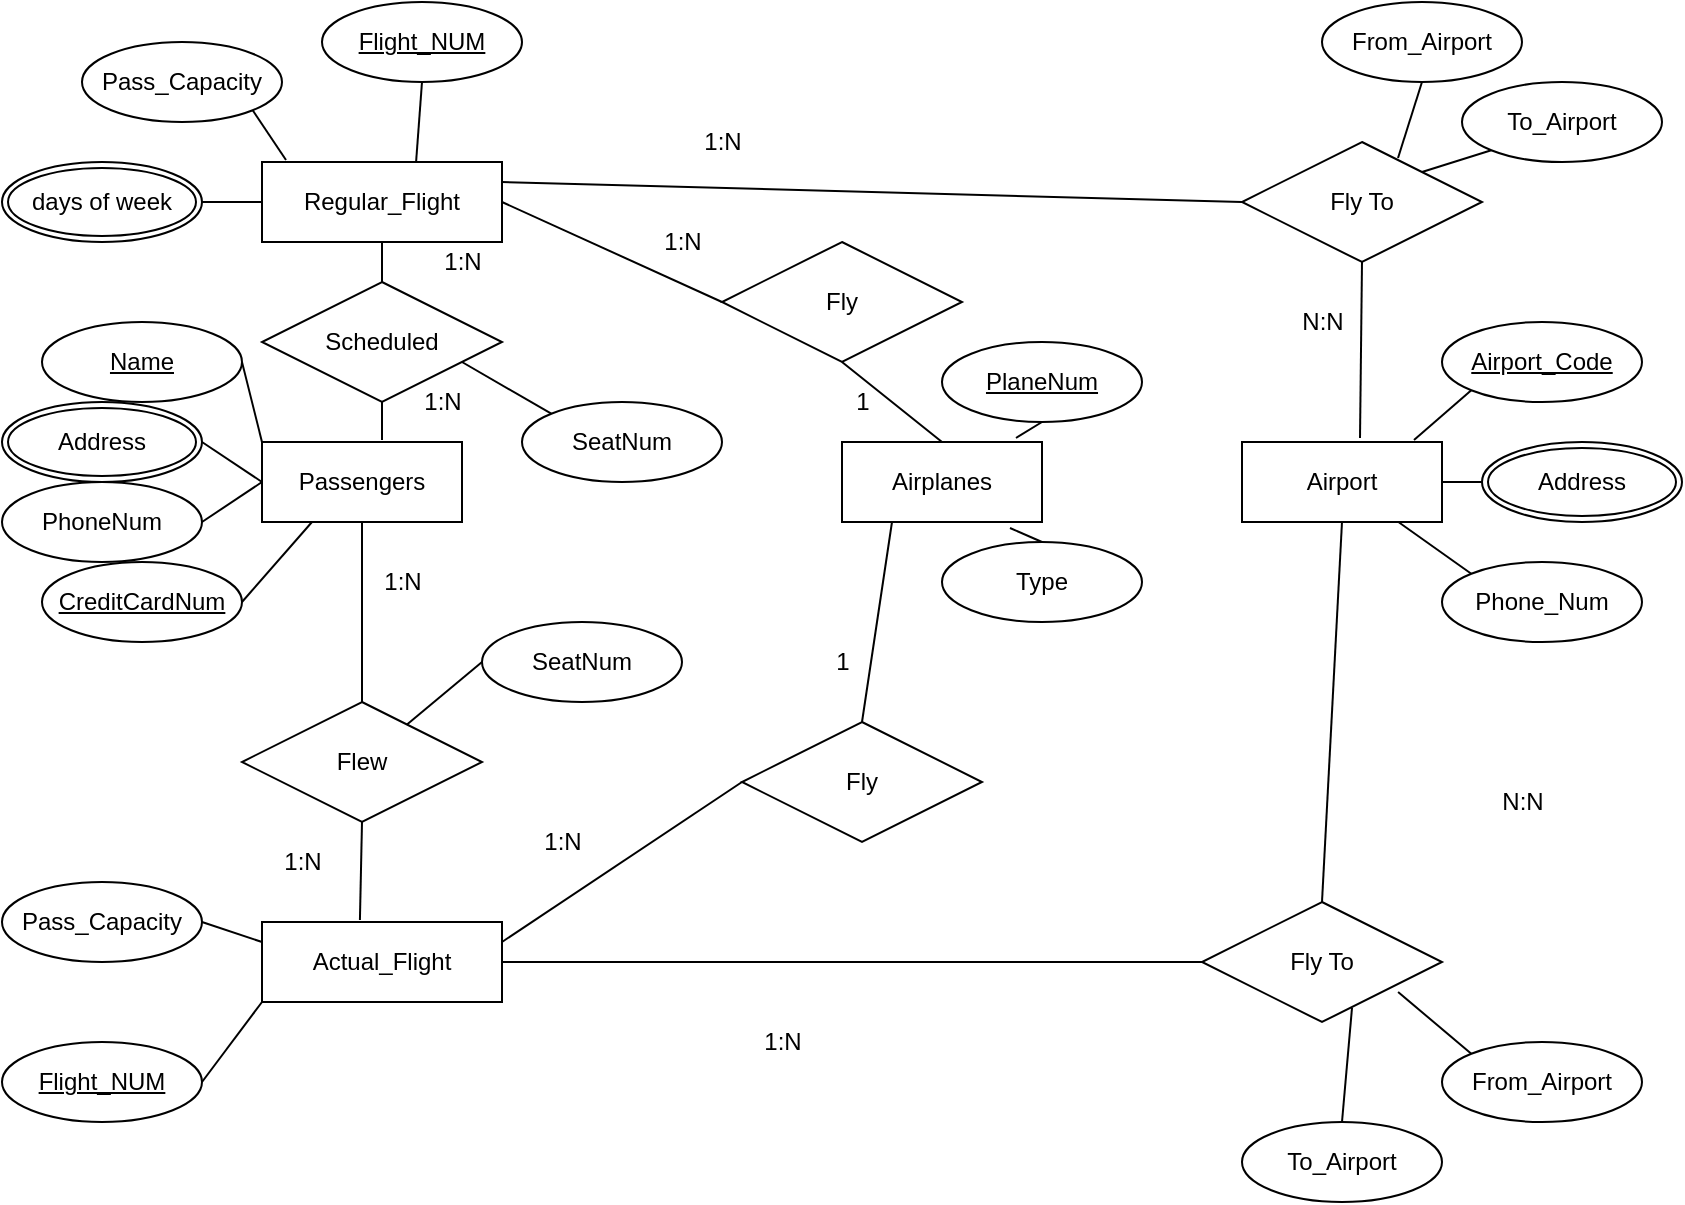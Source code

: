 <mxfile version="15.2.7" type="device"><diagram id="XE3QXyS6iSmN1LaTxwKS" name="Page-1"><mxGraphModel dx="1086" dy="846" grid="1" gridSize="10" guides="1" tooltips="1" connect="1" arrows="1" fold="1" page="1" pageScale="1" pageWidth="850" pageHeight="1100" math="0" shadow="0"><root><mxCell id="0"/><mxCell id="1" parent="0"/><mxCell id="Tx8QMQuFE_EDxL-jNmOM-1" value="Regular_Flight" style="rounded=0;whiteSpace=wrap;html=1;" vertex="1" parent="1"><mxGeometry x="130" y="80" width="120" height="40" as="geometry"/></mxCell><mxCell id="Tx8QMQuFE_EDxL-jNmOM-46" style="edgeStyle=none;rounded=0;orthogonalLoop=1;jettySize=auto;html=1;exitX=0.5;exitY=1;exitDx=0;exitDy=0;entryX=0.642;entryY=0;entryDx=0;entryDy=0;entryPerimeter=0;endArrow=none;endFill=0;" edge="1" parent="1" source="Tx8QMQuFE_EDxL-jNmOM-2" target="Tx8QMQuFE_EDxL-jNmOM-1"><mxGeometry relative="1" as="geometry"/></mxCell><mxCell id="Tx8QMQuFE_EDxL-jNmOM-2" value="&lt;u&gt;Flight_NUM&lt;/u&gt;" style="ellipse;whiteSpace=wrap;html=1;" vertex="1" parent="1"><mxGeometry x="160" width="100" height="40" as="geometry"/></mxCell><mxCell id="Tx8QMQuFE_EDxL-jNmOM-47" style="edgeStyle=none;rounded=0;orthogonalLoop=1;jettySize=auto;html=1;exitX=1;exitY=1;exitDx=0;exitDy=0;entryX=0.1;entryY=-0.025;entryDx=0;entryDy=0;entryPerimeter=0;endArrow=none;endFill=0;" edge="1" parent="1" source="Tx8QMQuFE_EDxL-jNmOM-5" target="Tx8QMQuFE_EDxL-jNmOM-1"><mxGeometry relative="1" as="geometry"/></mxCell><mxCell id="Tx8QMQuFE_EDxL-jNmOM-5" value="Pass_Capacity" style="ellipse;whiteSpace=wrap;html=1;" vertex="1" parent="1"><mxGeometry x="40" y="20" width="100" height="40" as="geometry"/></mxCell><mxCell id="Tx8QMQuFE_EDxL-jNmOM-48" style="edgeStyle=none;rounded=0;orthogonalLoop=1;jettySize=auto;html=1;exitX=1;exitY=0.5;exitDx=0;exitDy=0;entryX=0;entryY=0.5;entryDx=0;entryDy=0;endArrow=none;endFill=0;" edge="1" parent="1" source="Tx8QMQuFE_EDxL-jNmOM-10" target="Tx8QMQuFE_EDxL-jNmOM-1"><mxGeometry relative="1" as="geometry"/></mxCell><mxCell id="Tx8QMQuFE_EDxL-jNmOM-10" value="days of week" style="ellipse;shape=doubleEllipse;margin=3;whiteSpace=wrap;html=1;align=center;shadow=0;sketch=0;strokeWidth=1;" vertex="1" parent="1"><mxGeometry y="80" width="100" height="40" as="geometry"/></mxCell><mxCell id="Tx8QMQuFE_EDxL-jNmOM-61" style="edgeStyle=none;rounded=0;orthogonalLoop=1;jettySize=auto;html=1;exitX=0;exitY=0;exitDx=0;exitDy=0;entryX=0.817;entryY=0.75;entryDx=0;entryDy=0;entryPerimeter=0;endArrow=none;endFill=0;" edge="1" parent="1" source="Tx8QMQuFE_EDxL-jNmOM-11" target="Tx8QMQuFE_EDxL-jNmOM-36"><mxGeometry relative="1" as="geometry"/></mxCell><mxCell id="Tx8QMQuFE_EDxL-jNmOM-11" value="From_Airport" style="ellipse;whiteSpace=wrap;html=1;align=center;shadow=0;sketch=0;strokeWidth=1;" vertex="1" parent="1"><mxGeometry x="720" y="520" width="100" height="40" as="geometry"/></mxCell><mxCell id="Tx8QMQuFE_EDxL-jNmOM-62" style="edgeStyle=none;rounded=0;orthogonalLoop=1;jettySize=auto;html=1;exitX=0.5;exitY=0;exitDx=0;exitDy=0;entryX=0.625;entryY=0.883;entryDx=0;entryDy=0;entryPerimeter=0;endArrow=none;endFill=0;" edge="1" parent="1" source="Tx8QMQuFE_EDxL-jNmOM-13" target="Tx8QMQuFE_EDxL-jNmOM-36"><mxGeometry relative="1" as="geometry"/></mxCell><mxCell id="Tx8QMQuFE_EDxL-jNmOM-13" value="To_Airport" style="ellipse;whiteSpace=wrap;html=1;align=center;shadow=0;sketch=0;strokeWidth=1;" vertex="1" parent="1"><mxGeometry x="620" y="560" width="100" height="40" as="geometry"/></mxCell><mxCell id="Tx8QMQuFE_EDxL-jNmOM-14" value="Passengers" style="whiteSpace=wrap;html=1;align=center;shadow=0;sketch=0;strokeWidth=1;" vertex="1" parent="1"><mxGeometry x="130" y="220" width="100" height="40" as="geometry"/></mxCell><mxCell id="Tx8QMQuFE_EDxL-jNmOM-52" style="edgeStyle=none;rounded=0;orthogonalLoop=1;jettySize=auto;html=1;exitX=1;exitY=0.5;exitDx=0;exitDy=0;entryX=0.25;entryY=1;entryDx=0;entryDy=0;endArrow=none;endFill=0;" edge="1" parent="1" source="Tx8QMQuFE_EDxL-jNmOM-20" target="Tx8QMQuFE_EDxL-jNmOM-14"><mxGeometry relative="1" as="geometry"/></mxCell><mxCell id="Tx8QMQuFE_EDxL-jNmOM-20" value="&lt;u&gt;CreditCardNum&lt;/u&gt;" style="ellipse;whiteSpace=wrap;html=1;align=center;shadow=0;sketch=0;strokeWidth=1;" vertex="1" parent="1"><mxGeometry x="20" y="280" width="100" height="40" as="geometry"/></mxCell><mxCell id="Tx8QMQuFE_EDxL-jNmOM-51" style="edgeStyle=none;rounded=0;orthogonalLoop=1;jettySize=auto;html=1;exitX=1;exitY=0.5;exitDx=0;exitDy=0;endArrow=none;endFill=0;" edge="1" parent="1" source="Tx8QMQuFE_EDxL-jNmOM-21"><mxGeometry relative="1" as="geometry"><mxPoint x="130" y="240" as="targetPoint"/></mxGeometry></mxCell><mxCell id="Tx8QMQuFE_EDxL-jNmOM-21" value="PhoneNum" style="ellipse;whiteSpace=wrap;html=1;align=center;shadow=0;sketch=0;strokeWidth=1;" vertex="1" parent="1"><mxGeometry y="240" width="100" height="40" as="geometry"/></mxCell><mxCell id="Tx8QMQuFE_EDxL-jNmOM-49" style="edgeStyle=none;rounded=0;orthogonalLoop=1;jettySize=auto;html=1;exitX=1;exitY=0.5;exitDx=0;exitDy=0;entryX=0;entryY=0;entryDx=0;entryDy=0;endArrow=none;endFill=0;" edge="1" parent="1" source="Tx8QMQuFE_EDxL-jNmOM-23" target="Tx8QMQuFE_EDxL-jNmOM-14"><mxGeometry relative="1" as="geometry"/></mxCell><mxCell id="Tx8QMQuFE_EDxL-jNmOM-23" value="&lt;u&gt;Name&lt;/u&gt;" style="ellipse;whiteSpace=wrap;html=1;align=center;shadow=0;sketch=0;strokeWidth=1;" vertex="1" parent="1"><mxGeometry x="20" y="160" width="100" height="40" as="geometry"/></mxCell><mxCell id="Tx8QMQuFE_EDxL-jNmOM-50" style="edgeStyle=none;rounded=0;orthogonalLoop=1;jettySize=auto;html=1;exitX=1;exitY=0.5;exitDx=0;exitDy=0;entryX=0;entryY=0.5;entryDx=0;entryDy=0;endArrow=none;endFill=0;" edge="1" parent="1" source="Tx8QMQuFE_EDxL-jNmOM-24" target="Tx8QMQuFE_EDxL-jNmOM-14"><mxGeometry relative="1" as="geometry"/></mxCell><mxCell id="Tx8QMQuFE_EDxL-jNmOM-24" value="Address" style="ellipse;shape=doubleEllipse;margin=3;whiteSpace=wrap;html=1;align=center;shadow=0;sketch=0;strokeWidth=1;" vertex="1" parent="1"><mxGeometry y="200" width="100" height="40" as="geometry"/></mxCell><mxCell id="Tx8QMQuFE_EDxL-jNmOM-63" style="edgeStyle=none;rounded=0;orthogonalLoop=1;jettySize=auto;html=1;exitX=1;exitY=0.5;exitDx=0;exitDy=0;entryX=0;entryY=0.5;entryDx=0;entryDy=0;endArrow=none;endFill=0;" edge="1" parent="1" source="Tx8QMQuFE_EDxL-jNmOM-25" target="Tx8QMQuFE_EDxL-jNmOM-36"><mxGeometry relative="1" as="geometry"/></mxCell><mxCell id="Tx8QMQuFE_EDxL-jNmOM-25" value="Actual_Flight" style="rounded=0;whiteSpace=wrap;html=1;" vertex="1" parent="1"><mxGeometry x="130" y="460" width="120" height="40" as="geometry"/></mxCell><mxCell id="Tx8QMQuFE_EDxL-jNmOM-58" style="edgeStyle=none;rounded=0;orthogonalLoop=1;jettySize=auto;html=1;exitX=1;exitY=0.5;exitDx=0;exitDy=0;entryX=0;entryY=1;entryDx=0;entryDy=0;endArrow=none;endFill=0;" edge="1" parent="1" source="Tx8QMQuFE_EDxL-jNmOM-26" target="Tx8QMQuFE_EDxL-jNmOM-25"><mxGeometry relative="1" as="geometry"/></mxCell><mxCell id="Tx8QMQuFE_EDxL-jNmOM-26" value="&lt;u&gt;Flight_NUM&lt;/u&gt;" style="ellipse;whiteSpace=wrap;html=1;" vertex="1" parent="1"><mxGeometry y="520" width="100" height="40" as="geometry"/></mxCell><mxCell id="Tx8QMQuFE_EDxL-jNmOM-57" style="edgeStyle=none;rounded=0;orthogonalLoop=1;jettySize=auto;html=1;exitX=1;exitY=0.5;exitDx=0;exitDy=0;entryX=0;entryY=0.25;entryDx=0;entryDy=0;endArrow=none;endFill=0;" edge="1" parent="1" source="Tx8QMQuFE_EDxL-jNmOM-27" target="Tx8QMQuFE_EDxL-jNmOM-25"><mxGeometry relative="1" as="geometry"/></mxCell><mxCell id="Tx8QMQuFE_EDxL-jNmOM-27" value="Pass_Capacity" style="ellipse;whiteSpace=wrap;html=1;" vertex="1" parent="1"><mxGeometry y="440" width="100" height="40" as="geometry"/></mxCell><mxCell id="Tx8QMQuFE_EDxL-jNmOM-29" value="Airport" style="whiteSpace=wrap;html=1;align=center;shadow=0;sketch=0;strokeWidth=1;" vertex="1" parent="1"><mxGeometry x="620" y="220" width="100" height="40" as="geometry"/></mxCell><mxCell id="Tx8QMQuFE_EDxL-jNmOM-30" value="Airplanes" style="whiteSpace=wrap;html=1;align=center;shadow=0;sketch=0;strokeWidth=1;" vertex="1" parent="1"><mxGeometry x="420" y="220" width="100" height="40" as="geometry"/></mxCell><mxCell id="Tx8QMQuFE_EDxL-jNmOM-76" style="edgeStyle=none;rounded=0;orthogonalLoop=1;jettySize=auto;html=1;exitX=0;exitY=0.5;exitDx=0;exitDy=0;entryX=1;entryY=0.5;entryDx=0;entryDy=0;endArrow=none;endFill=0;" edge="1" parent="1" source="Tx8QMQuFE_EDxL-jNmOM-31" target="Tx8QMQuFE_EDxL-jNmOM-29"><mxGeometry relative="1" as="geometry"/></mxCell><mxCell id="Tx8QMQuFE_EDxL-jNmOM-31" value="Address" style="ellipse;shape=doubleEllipse;margin=3;whiteSpace=wrap;html=1;align=center;shadow=0;sketch=0;strokeWidth=1;" vertex="1" parent="1"><mxGeometry x="740" y="220" width="100" height="40" as="geometry"/></mxCell><mxCell id="Tx8QMQuFE_EDxL-jNmOM-77" style="edgeStyle=none;rounded=0;orthogonalLoop=1;jettySize=auto;html=1;exitX=0;exitY=0;exitDx=0;exitDy=0;endArrow=none;endFill=0;" edge="1" parent="1" source="Tx8QMQuFE_EDxL-jNmOM-32" target="Tx8QMQuFE_EDxL-jNmOM-29"><mxGeometry relative="1" as="geometry"/></mxCell><mxCell id="Tx8QMQuFE_EDxL-jNmOM-32" value="Phone_Num" style="ellipse;whiteSpace=wrap;html=1;align=center;shadow=0;sketch=0;strokeWidth=1;" vertex="1" parent="1"><mxGeometry x="720" y="280" width="100" height="40" as="geometry"/></mxCell><mxCell id="Tx8QMQuFE_EDxL-jNmOM-75" style="edgeStyle=none;rounded=0;orthogonalLoop=1;jettySize=auto;html=1;exitX=0;exitY=1;exitDx=0;exitDy=0;entryX=0.86;entryY=-0.025;entryDx=0;entryDy=0;entryPerimeter=0;endArrow=none;endFill=0;" edge="1" parent="1" source="Tx8QMQuFE_EDxL-jNmOM-33" target="Tx8QMQuFE_EDxL-jNmOM-29"><mxGeometry relative="1" as="geometry"/></mxCell><mxCell id="Tx8QMQuFE_EDxL-jNmOM-33" value="&lt;u&gt;Airport_Code&lt;/u&gt;" style="ellipse;whiteSpace=wrap;html=1;align=center;shadow=0;sketch=0;strokeWidth=1;" vertex="1" parent="1"><mxGeometry x="720" y="160" width="100" height="40" as="geometry"/></mxCell><mxCell id="Tx8QMQuFE_EDxL-jNmOM-71" style="edgeStyle=none;rounded=0;orthogonalLoop=1;jettySize=auto;html=1;exitX=0.5;exitY=0;exitDx=0;exitDy=0;entryX=0.84;entryY=1.075;entryDx=0;entryDy=0;entryPerimeter=0;endArrow=none;endFill=0;" edge="1" parent="1" source="Tx8QMQuFE_EDxL-jNmOM-34" target="Tx8QMQuFE_EDxL-jNmOM-30"><mxGeometry relative="1" as="geometry"/></mxCell><mxCell id="Tx8QMQuFE_EDxL-jNmOM-34" value="Type" style="ellipse;whiteSpace=wrap;html=1;align=center;shadow=0;sketch=0;strokeWidth=1;" vertex="1" parent="1"><mxGeometry x="470" y="270" width="100" height="40" as="geometry"/></mxCell><mxCell id="Tx8QMQuFE_EDxL-jNmOM-72" style="edgeStyle=none;rounded=0;orthogonalLoop=1;jettySize=auto;html=1;exitX=0.5;exitY=1;exitDx=0;exitDy=0;entryX=0.87;entryY=-0.05;entryDx=0;entryDy=0;entryPerimeter=0;endArrow=none;endFill=0;" edge="1" parent="1" source="Tx8QMQuFE_EDxL-jNmOM-35" target="Tx8QMQuFE_EDxL-jNmOM-30"><mxGeometry relative="1" as="geometry"/></mxCell><mxCell id="Tx8QMQuFE_EDxL-jNmOM-35" value="&lt;u&gt;PlaneNum&lt;/u&gt;" style="ellipse;whiteSpace=wrap;html=1;align=center;shadow=0;sketch=0;strokeWidth=1;" vertex="1" parent="1"><mxGeometry x="470" y="170" width="100" height="40" as="geometry"/></mxCell><mxCell id="Tx8QMQuFE_EDxL-jNmOM-64" style="edgeStyle=none;rounded=0;orthogonalLoop=1;jettySize=auto;html=1;exitX=0.5;exitY=0;exitDx=0;exitDy=0;entryX=0.5;entryY=1;entryDx=0;entryDy=0;endArrow=none;endFill=0;" edge="1" parent="1" source="Tx8QMQuFE_EDxL-jNmOM-36" target="Tx8QMQuFE_EDxL-jNmOM-29"><mxGeometry relative="1" as="geometry"/></mxCell><mxCell id="Tx8QMQuFE_EDxL-jNmOM-36" value="Fly To" style="shape=rhombus;perimeter=rhombusPerimeter;whiteSpace=wrap;html=1;align=center;shadow=0;sketch=0;strokeWidth=1;" vertex="1" parent="1"><mxGeometry x="600" y="450" width="120" height="60" as="geometry"/></mxCell><mxCell id="Tx8QMQuFE_EDxL-jNmOM-65" style="edgeStyle=none;rounded=0;orthogonalLoop=1;jettySize=auto;html=1;exitX=0.5;exitY=1;exitDx=0;exitDy=0;entryX=0.59;entryY=-0.05;entryDx=0;entryDy=0;entryPerimeter=0;endArrow=none;endFill=0;" edge="1" parent="1" source="Tx8QMQuFE_EDxL-jNmOM-37" target="Tx8QMQuFE_EDxL-jNmOM-29"><mxGeometry relative="1" as="geometry"/></mxCell><mxCell id="Tx8QMQuFE_EDxL-jNmOM-66" style="edgeStyle=none;rounded=0;orthogonalLoop=1;jettySize=auto;html=1;exitX=0;exitY=0.5;exitDx=0;exitDy=0;entryX=1;entryY=0.25;entryDx=0;entryDy=0;endArrow=none;endFill=0;" edge="1" parent="1" source="Tx8QMQuFE_EDxL-jNmOM-37" target="Tx8QMQuFE_EDxL-jNmOM-1"><mxGeometry relative="1" as="geometry"/></mxCell><mxCell id="Tx8QMQuFE_EDxL-jNmOM-37" value="Fly To" style="shape=rhombus;perimeter=rhombusPerimeter;whiteSpace=wrap;html=1;align=center;shadow=0;sketch=0;strokeWidth=1;" vertex="1" parent="1"><mxGeometry x="620" y="70" width="120" height="60" as="geometry"/></mxCell><mxCell id="Tx8QMQuFE_EDxL-jNmOM-42" style="edgeStyle=orthogonalEdgeStyle;rounded=0;orthogonalLoop=1;jettySize=auto;html=1;exitX=0.5;exitY=0;exitDx=0;exitDy=0;entryX=0.5;entryY=1;entryDx=0;entryDy=0;endArrow=none;endFill=0;" edge="1" parent="1" source="Tx8QMQuFE_EDxL-jNmOM-38" target="Tx8QMQuFE_EDxL-jNmOM-14"><mxGeometry relative="1" as="geometry"/></mxCell><mxCell id="Tx8QMQuFE_EDxL-jNmOM-43" style="rounded=0;orthogonalLoop=1;jettySize=auto;html=1;exitX=0.5;exitY=1;exitDx=0;exitDy=0;entryX=0.408;entryY=-0.025;entryDx=0;entryDy=0;entryPerimeter=0;endArrow=none;endFill=0;" edge="1" parent="1" source="Tx8QMQuFE_EDxL-jNmOM-38" target="Tx8QMQuFE_EDxL-jNmOM-25"><mxGeometry relative="1" as="geometry"/></mxCell><mxCell id="Tx8QMQuFE_EDxL-jNmOM-38" value="Flew" style="shape=rhombus;perimeter=rhombusPerimeter;whiteSpace=wrap;html=1;align=center;shadow=0;sketch=0;strokeWidth=1;" vertex="1" parent="1"><mxGeometry x="120" y="350" width="120" height="60" as="geometry"/></mxCell><mxCell id="Tx8QMQuFE_EDxL-jNmOM-44" style="edgeStyle=none;rounded=0;orthogonalLoop=1;jettySize=auto;html=1;exitX=0.5;exitY=1;exitDx=0;exitDy=0;entryX=0.6;entryY=-0.025;entryDx=0;entryDy=0;entryPerimeter=0;endArrow=none;endFill=0;" edge="1" parent="1" source="Tx8QMQuFE_EDxL-jNmOM-39" target="Tx8QMQuFE_EDxL-jNmOM-14"><mxGeometry relative="1" as="geometry"/></mxCell><mxCell id="Tx8QMQuFE_EDxL-jNmOM-45" style="edgeStyle=none;rounded=0;orthogonalLoop=1;jettySize=auto;html=1;exitX=0.5;exitY=0;exitDx=0;exitDy=0;entryX=0.5;entryY=1;entryDx=0;entryDy=0;endArrow=none;endFill=0;" edge="1" parent="1" source="Tx8QMQuFE_EDxL-jNmOM-39" target="Tx8QMQuFE_EDxL-jNmOM-1"><mxGeometry relative="1" as="geometry"/></mxCell><mxCell id="Tx8QMQuFE_EDxL-jNmOM-39" value="Scheduled" style="shape=rhombus;perimeter=rhombusPerimeter;whiteSpace=wrap;html=1;align=center;shadow=0;sketch=0;strokeWidth=1;" vertex="1" parent="1"><mxGeometry x="130" y="140" width="120" height="60" as="geometry"/></mxCell><mxCell id="Tx8QMQuFE_EDxL-jNmOM-67" style="edgeStyle=none;rounded=0;orthogonalLoop=1;jettySize=auto;html=1;exitX=0.5;exitY=1;exitDx=0;exitDy=0;entryX=0.5;entryY=0;entryDx=0;entryDy=0;endArrow=none;endFill=0;" edge="1" parent="1" source="Tx8QMQuFE_EDxL-jNmOM-40" target="Tx8QMQuFE_EDxL-jNmOM-30"><mxGeometry relative="1" as="geometry"/></mxCell><mxCell id="Tx8QMQuFE_EDxL-jNmOM-68" style="edgeStyle=none;rounded=0;orthogonalLoop=1;jettySize=auto;html=1;exitX=0;exitY=0.5;exitDx=0;exitDy=0;entryX=1;entryY=0.5;entryDx=0;entryDy=0;endArrow=none;endFill=0;" edge="1" parent="1" source="Tx8QMQuFE_EDxL-jNmOM-40" target="Tx8QMQuFE_EDxL-jNmOM-1"><mxGeometry relative="1" as="geometry"/></mxCell><mxCell id="Tx8QMQuFE_EDxL-jNmOM-40" value="Fly" style="shape=rhombus;perimeter=rhombusPerimeter;whiteSpace=wrap;html=1;align=center;shadow=0;sketch=0;strokeWidth=1;" vertex="1" parent="1"><mxGeometry x="360" y="120" width="120" height="60" as="geometry"/></mxCell><mxCell id="Tx8QMQuFE_EDxL-jNmOM-70" style="edgeStyle=none;rounded=0;orthogonalLoop=1;jettySize=auto;html=1;exitX=0.5;exitY=0;exitDx=0;exitDy=0;entryX=0.25;entryY=1;entryDx=0;entryDy=0;endArrow=none;endFill=0;" edge="1" parent="1" source="Tx8QMQuFE_EDxL-jNmOM-41" target="Tx8QMQuFE_EDxL-jNmOM-30"><mxGeometry relative="1" as="geometry"/></mxCell><mxCell id="Tx8QMQuFE_EDxL-jNmOM-78" style="edgeStyle=none;rounded=0;orthogonalLoop=1;jettySize=auto;html=1;exitX=0;exitY=0.5;exitDx=0;exitDy=0;entryX=1;entryY=0.25;entryDx=0;entryDy=0;endArrow=none;endFill=0;" edge="1" parent="1" source="Tx8QMQuFE_EDxL-jNmOM-41" target="Tx8QMQuFE_EDxL-jNmOM-25"><mxGeometry relative="1" as="geometry"/></mxCell><mxCell id="Tx8QMQuFE_EDxL-jNmOM-41" value="Fly" style="shape=rhombus;perimeter=rhombusPerimeter;whiteSpace=wrap;html=1;align=center;shadow=0;sketch=0;strokeWidth=1;" vertex="1" parent="1"><mxGeometry x="370" y="360" width="120" height="60" as="geometry"/></mxCell><mxCell id="Tx8QMQuFE_EDxL-jNmOM-56" style="edgeStyle=none;rounded=0;orthogonalLoop=1;jettySize=auto;html=1;exitX=0;exitY=0;exitDx=0;exitDy=0;endArrow=none;endFill=0;" edge="1" parent="1" source="Tx8QMQuFE_EDxL-jNmOM-53"><mxGeometry relative="1" as="geometry"><mxPoint x="230" y="180" as="targetPoint"/></mxGeometry></mxCell><mxCell id="Tx8QMQuFE_EDxL-jNmOM-53" value="SeatNum" style="ellipse;whiteSpace=wrap;html=1;align=center;shadow=0;sketch=0;strokeWidth=1;" vertex="1" parent="1"><mxGeometry x="260" y="200" width="100" height="40" as="geometry"/></mxCell><mxCell id="Tx8QMQuFE_EDxL-jNmOM-69" style="edgeStyle=none;rounded=0;orthogonalLoop=1;jettySize=auto;html=1;exitX=0;exitY=0.5;exitDx=0;exitDy=0;endArrow=none;endFill=0;" edge="1" parent="1" source="Tx8QMQuFE_EDxL-jNmOM-54" target="Tx8QMQuFE_EDxL-jNmOM-38"><mxGeometry relative="1" as="geometry"/></mxCell><mxCell id="Tx8QMQuFE_EDxL-jNmOM-54" value="SeatNum" style="ellipse;whiteSpace=wrap;html=1;align=center;shadow=0;sketch=0;strokeWidth=1;" vertex="1" parent="1"><mxGeometry x="240" y="310" width="100" height="40" as="geometry"/></mxCell><mxCell id="Tx8QMQuFE_EDxL-jNmOM-73" style="edgeStyle=none;rounded=0;orthogonalLoop=1;jettySize=auto;html=1;exitX=0.5;exitY=1;exitDx=0;exitDy=0;entryX=0.65;entryY=0.133;entryDx=0;entryDy=0;entryPerimeter=0;endArrow=none;endFill=0;" edge="1" parent="1" source="Tx8QMQuFE_EDxL-jNmOM-59" target="Tx8QMQuFE_EDxL-jNmOM-37"><mxGeometry relative="1" as="geometry"/></mxCell><mxCell id="Tx8QMQuFE_EDxL-jNmOM-59" value="From_Airport" style="ellipse;whiteSpace=wrap;html=1;align=center;shadow=0;sketch=0;strokeWidth=1;" vertex="1" parent="1"><mxGeometry x="660" width="100" height="40" as="geometry"/></mxCell><mxCell id="Tx8QMQuFE_EDxL-jNmOM-74" style="edgeStyle=none;rounded=0;orthogonalLoop=1;jettySize=auto;html=1;exitX=0;exitY=1;exitDx=0;exitDy=0;entryX=1;entryY=0;entryDx=0;entryDy=0;endArrow=none;endFill=0;" edge="1" parent="1" source="Tx8QMQuFE_EDxL-jNmOM-60" target="Tx8QMQuFE_EDxL-jNmOM-37"><mxGeometry relative="1" as="geometry"/></mxCell><mxCell id="Tx8QMQuFE_EDxL-jNmOM-60" value="To_Airport" style="ellipse;whiteSpace=wrap;html=1;align=center;shadow=0;sketch=0;strokeWidth=1;" vertex="1" parent="1"><mxGeometry x="730" y="40" width="100" height="40" as="geometry"/></mxCell><mxCell id="Tx8QMQuFE_EDxL-jNmOM-80" value="N:N" style="text;html=1;align=center;verticalAlign=middle;resizable=0;points=[];autosize=1;strokeColor=none;fillColor=none;" vertex="1" parent="1"><mxGeometry x="740" y="390" width="40" height="20" as="geometry"/></mxCell><mxCell id="Tx8QMQuFE_EDxL-jNmOM-81" value="1:N" style="text;html=1;align=center;verticalAlign=middle;resizable=0;points=[];autosize=1;strokeColor=none;fillColor=none;" vertex="1" parent="1"><mxGeometry x="375" y="510" width="30" height="20" as="geometry"/></mxCell><mxCell id="Tx8QMQuFE_EDxL-jNmOM-82" value="N:N" style="text;html=1;align=center;verticalAlign=middle;resizable=0;points=[];autosize=1;strokeColor=none;fillColor=none;" vertex="1" parent="1"><mxGeometry x="640" y="150" width="40" height="20" as="geometry"/></mxCell><mxCell id="Tx8QMQuFE_EDxL-jNmOM-83" value="1:N" style="text;html=1;align=center;verticalAlign=middle;resizable=0;points=[];autosize=1;strokeColor=none;fillColor=none;" vertex="1" parent="1"><mxGeometry x="345" y="60" width="30" height="20" as="geometry"/></mxCell><mxCell id="Tx8QMQuFE_EDxL-jNmOM-85" value="1:N" style="text;html=1;align=center;verticalAlign=middle;resizable=0;points=[];autosize=1;strokeColor=none;fillColor=none;" vertex="1" parent="1"><mxGeometry x="325" y="110" width="30" height="20" as="geometry"/></mxCell><mxCell id="Tx8QMQuFE_EDxL-jNmOM-86" value="1" style="text;html=1;align=center;verticalAlign=middle;resizable=0;points=[];autosize=1;strokeColor=none;fillColor=none;" vertex="1" parent="1"><mxGeometry x="420" y="190" width="20" height="20" as="geometry"/></mxCell><mxCell id="Tx8QMQuFE_EDxL-jNmOM-87" value="1" style="text;html=1;align=center;verticalAlign=middle;resizable=0;points=[];autosize=1;strokeColor=none;fillColor=none;" vertex="1" parent="1"><mxGeometry x="410" y="320" width="20" height="20" as="geometry"/></mxCell><mxCell id="Tx8QMQuFE_EDxL-jNmOM-88" value="1:N" style="text;html=1;align=center;verticalAlign=middle;resizable=0;points=[];autosize=1;strokeColor=none;fillColor=none;" vertex="1" parent="1"><mxGeometry x="265" y="410" width="30" height="20" as="geometry"/></mxCell><mxCell id="Tx8QMQuFE_EDxL-jNmOM-89" value="1:N" style="text;html=1;align=center;verticalAlign=middle;resizable=0;points=[];autosize=1;strokeColor=none;fillColor=none;" vertex="1" parent="1"><mxGeometry x="215" y="120" width="30" height="20" as="geometry"/></mxCell><mxCell id="Tx8QMQuFE_EDxL-jNmOM-90" value="1:N" style="text;html=1;align=center;verticalAlign=middle;resizable=0;points=[];autosize=1;strokeColor=none;fillColor=none;" vertex="1" parent="1"><mxGeometry x="205" y="190" width="30" height="20" as="geometry"/></mxCell><mxCell id="Tx8QMQuFE_EDxL-jNmOM-91" value="1:N" style="text;html=1;align=center;verticalAlign=middle;resizable=0;points=[];autosize=1;strokeColor=none;fillColor=none;" vertex="1" parent="1"><mxGeometry x="185" y="280" width="30" height="20" as="geometry"/></mxCell><mxCell id="Tx8QMQuFE_EDxL-jNmOM-92" value="1:N" style="text;html=1;align=center;verticalAlign=middle;resizable=0;points=[];autosize=1;strokeColor=none;fillColor=none;" vertex="1" parent="1"><mxGeometry x="135" y="420" width="30" height="20" as="geometry"/></mxCell></root></mxGraphModel></diagram></mxfile>